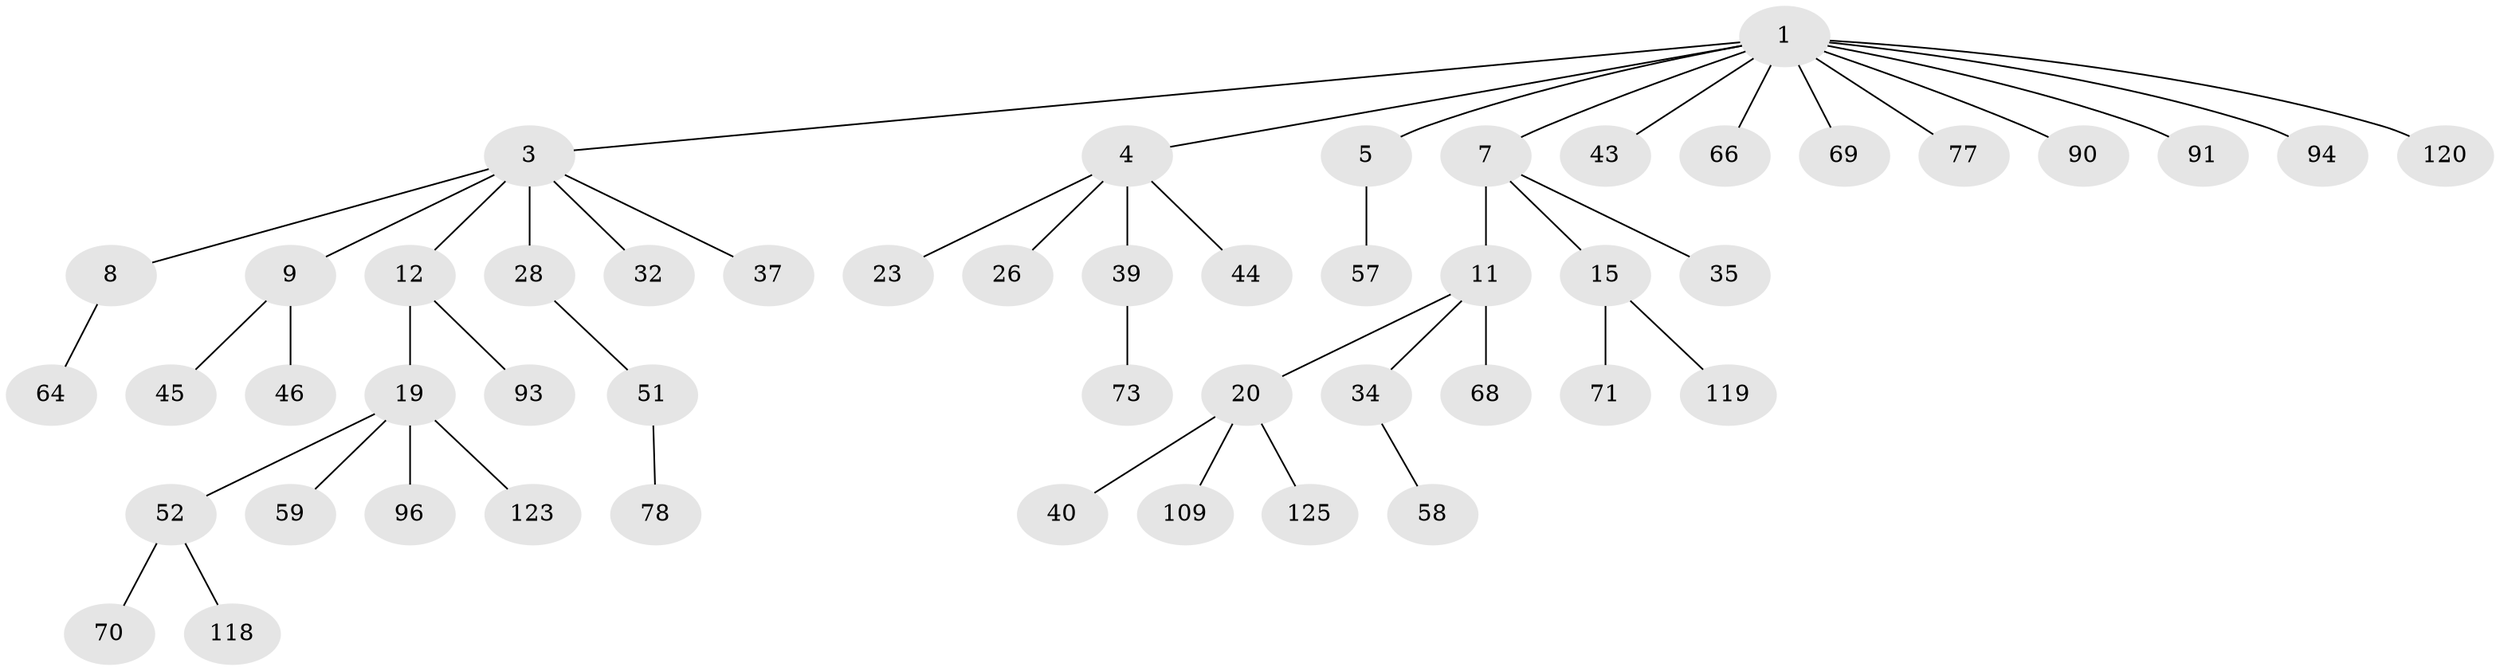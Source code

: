 // original degree distribution, {6: 0.016, 8: 0.008, 7: 0.008, 5: 0.024, 3: 0.104, 4: 0.088, 2: 0.232, 1: 0.52}
// Generated by graph-tools (version 1.1) at 2025/19/03/04/25 18:19:03]
// undirected, 50 vertices, 49 edges
graph export_dot {
graph [start="1"]
  node [color=gray90,style=filled];
  1 [super="+2"];
  3 [super="+6+98+102"];
  4 [super="+42+10"];
  5 [super="+41+79"];
  7;
  8;
  9 [super="+33+63"];
  11 [super="+14+13"];
  12;
  15 [super="+18+24+80"];
  19;
  20;
  23 [super="+104"];
  26 [super="+67+55+54"];
  28 [super="+30"];
  32 [super="+36"];
  34 [super="+60+74"];
  35 [super="+61"];
  37 [super="+53"];
  39 [super="+49"];
  40 [super="+97+110"];
  43 [super="+108"];
  44;
  45 [super="+106"];
  46;
  51;
  52;
  57 [super="+76+99"];
  58;
  59 [super="+65"];
  64 [super="+75"];
  66;
  68;
  69;
  70;
  71 [super="+87+81"];
  73 [super="+100"];
  77;
  78 [super="+114"];
  90;
  91 [super="+113"];
  93;
  94;
  96 [super="+121"];
  109;
  118;
  119;
  120;
  123;
  125;
  1 -- 4;
  1 -- 5;
  1 -- 43;
  1 -- 66;
  1 -- 94;
  1 -- 3;
  1 -- 69;
  1 -- 7;
  1 -- 77;
  1 -- 120;
  1 -- 90;
  1 -- 91;
  3 -- 8;
  3 -- 9;
  3 -- 37;
  3 -- 32;
  3 -- 12;
  3 -- 28;
  4 -- 26;
  4 -- 39;
  4 -- 44;
  4 -- 23;
  5 -- 57;
  7 -- 11;
  7 -- 15;
  7 -- 35;
  8 -- 64;
  9 -- 46;
  9 -- 45;
  11 -- 20;
  11 -- 68;
  11 -- 34;
  12 -- 19;
  12 -- 93;
  15 -- 119;
  15 -- 71;
  19 -- 52;
  19 -- 59;
  19 -- 96;
  19 -- 123;
  20 -- 40;
  20 -- 109;
  20 -- 125;
  28 -- 51;
  34 -- 58;
  39 -- 73;
  51 -- 78;
  52 -- 70;
  52 -- 118;
}
